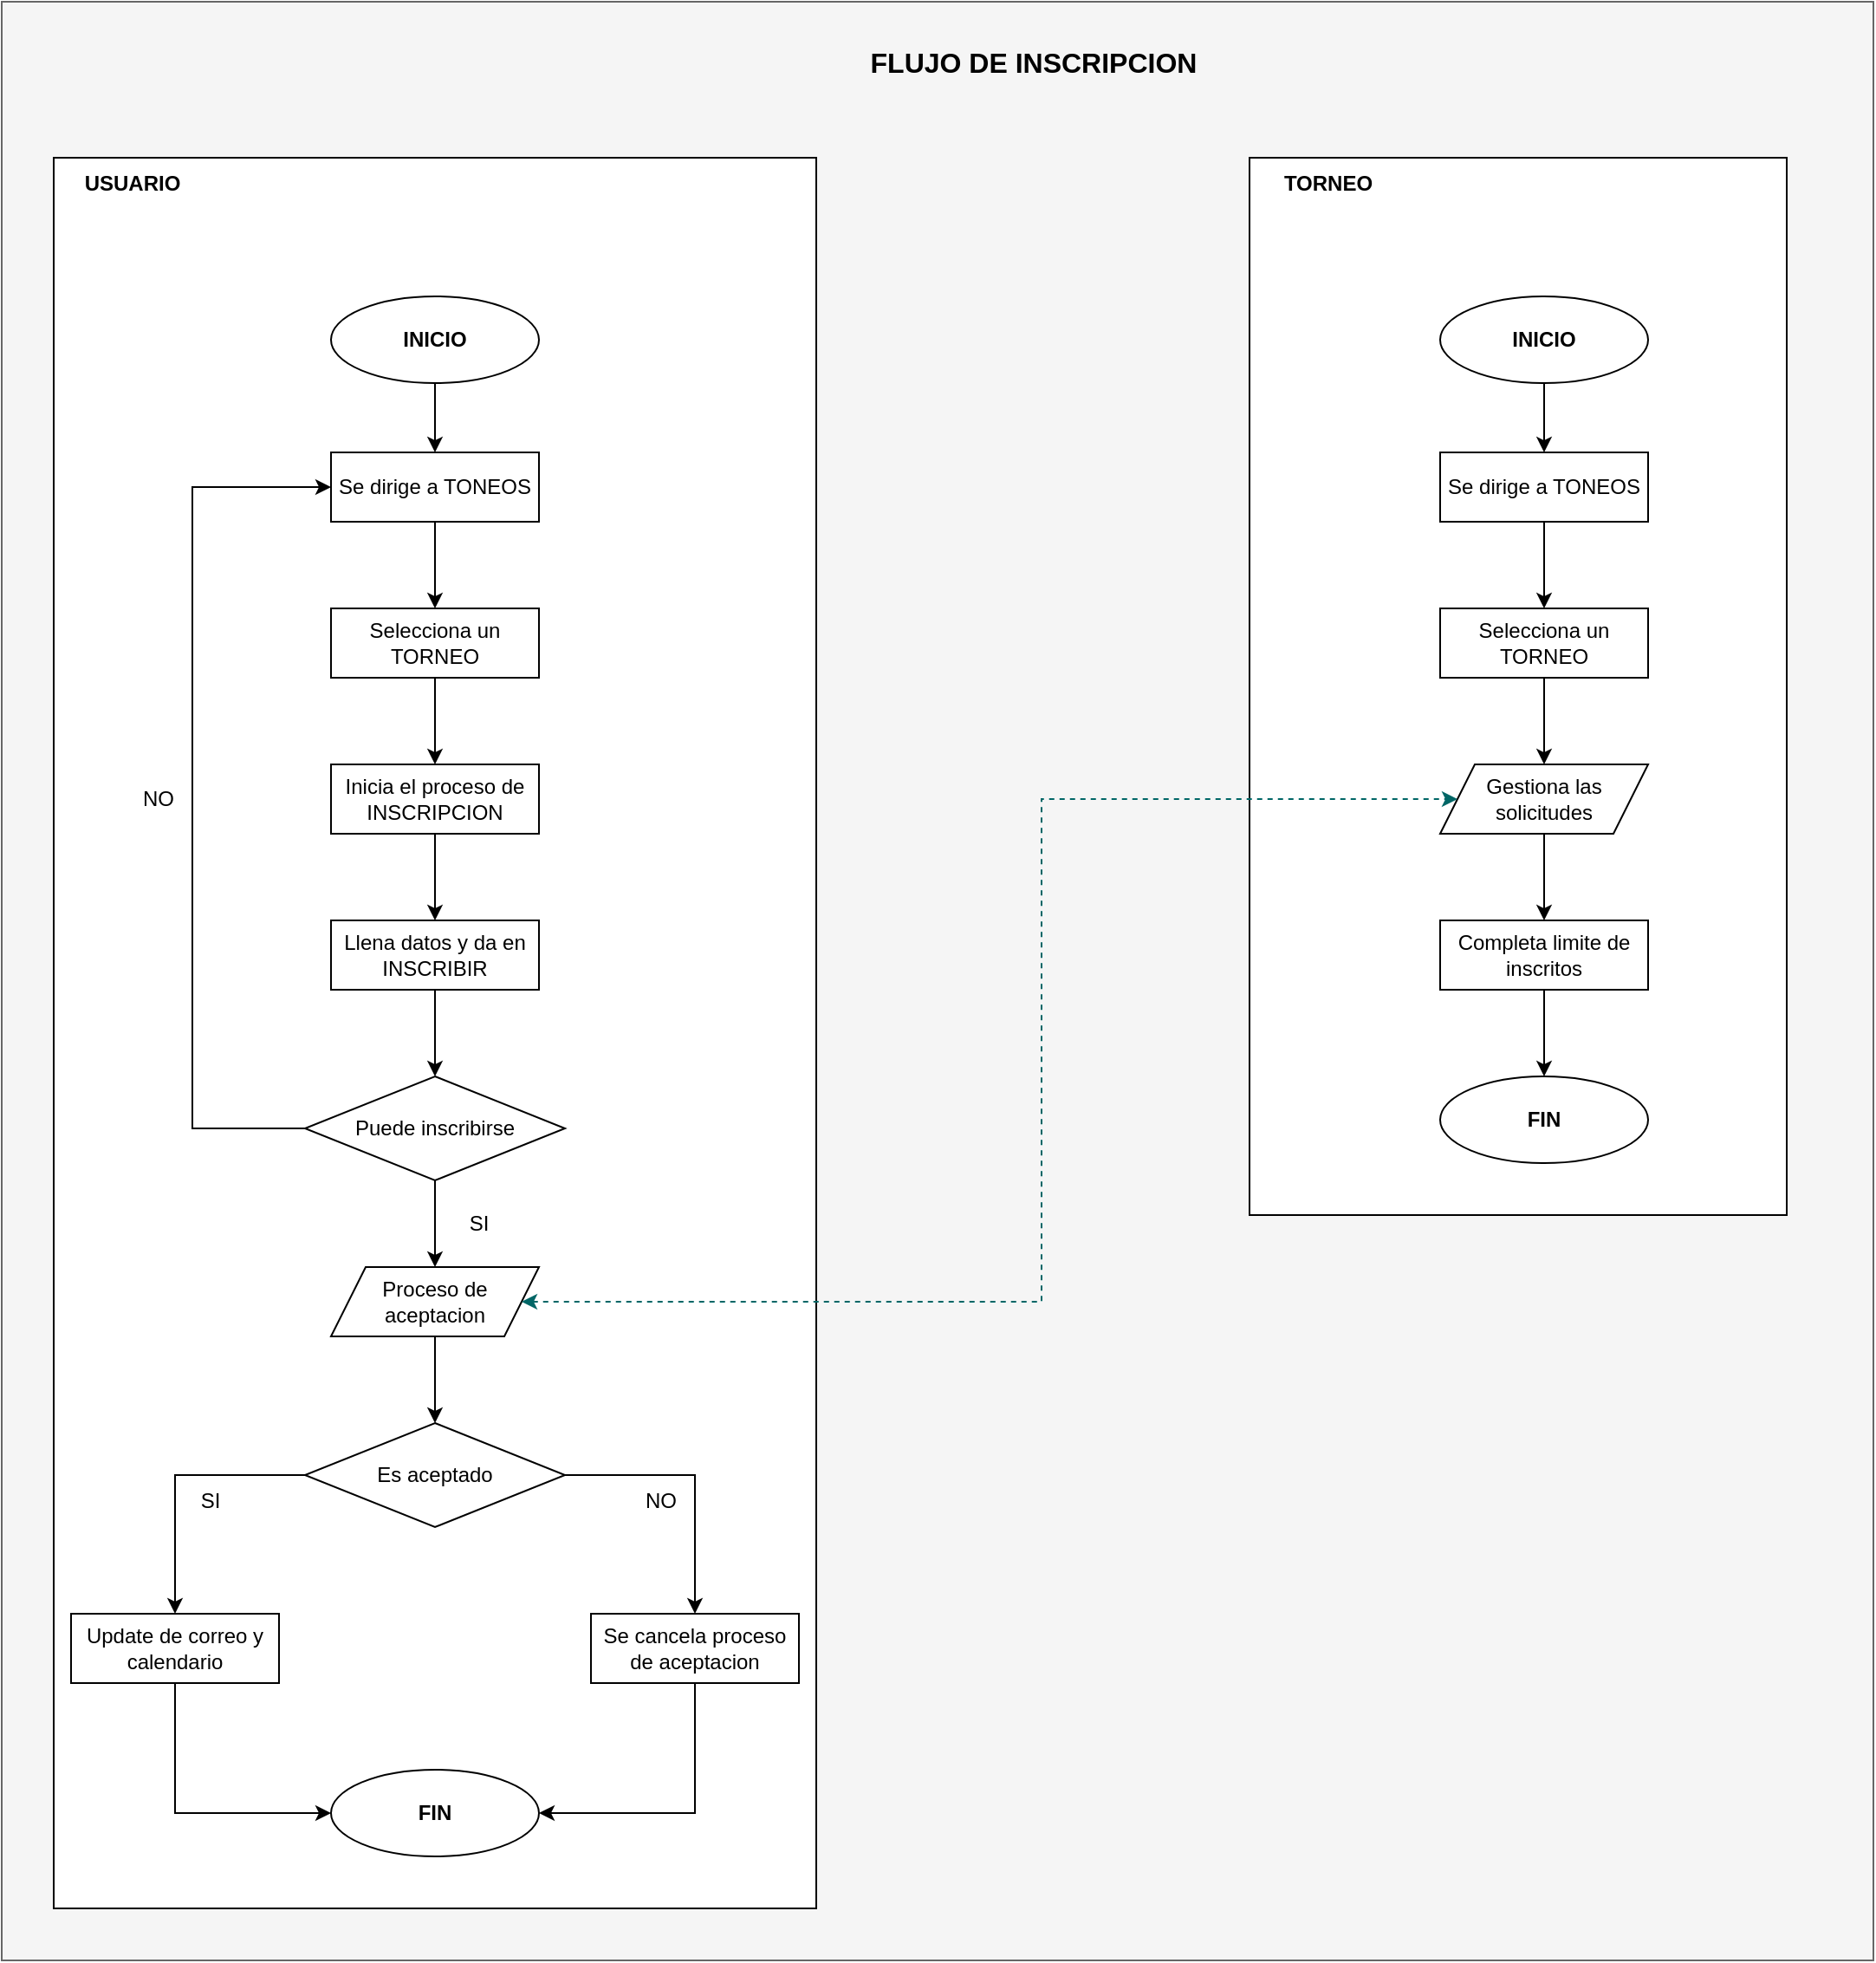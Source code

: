 <mxfile version="21.3.8" type="github">
  <diagram name="Page-1" id="Y-24xmNLAxgRaoytal5C">
    <mxGraphModel dx="2210" dy="1895" grid="1" gridSize="10" guides="1" tooltips="1" connect="1" arrows="1" fold="1" page="1" pageScale="1" pageWidth="850" pageHeight="1100" math="0" shadow="0">
      <root>
        <mxCell id="0" />
        <mxCell id="1" parent="0" />
        <mxCell id="JD_kTPQFQz83Q4ljXOue-20" value="" style="rounded=0;whiteSpace=wrap;html=1;fillColor=#f5f5f5;fontColor=#333333;strokeColor=#666666;" vertex="1" parent="1">
          <mxGeometry x="-720" y="-50" width="1080" height="1130" as="geometry" />
        </mxCell>
        <mxCell id="JD_kTPQFQz83Q4ljXOue-16" value="" style="rounded=0;whiteSpace=wrap;html=1;" vertex="1" parent="1">
          <mxGeometry y="40" width="310" height="610" as="geometry" />
        </mxCell>
        <mxCell id="JD_kTPQFQz83Q4ljXOue-2" value="" style="rounded=0;whiteSpace=wrap;html=1;" vertex="1" parent="1">
          <mxGeometry x="-690" y="40" width="440" height="1010" as="geometry" />
        </mxCell>
        <mxCell id="ZwXD3ek1ThLcZuZ4uvnD-1" value="&lt;b&gt;INICIO&lt;/b&gt;" style="ellipse;whiteSpace=wrap;html=1;" parent="1" vertex="1">
          <mxGeometry x="-530" y="120" width="120" height="50" as="geometry" />
        </mxCell>
        <mxCell id="ZwXD3ek1ThLcZuZ4uvnD-3" value="&lt;b&gt;USUARIO&lt;/b&gt;" style="text;html=1;align=center;verticalAlign=middle;resizable=0;points=[];autosize=1;strokeColor=none;fillColor=none;" parent="1" vertex="1">
          <mxGeometry x="-690" y="40" width="90" height="30" as="geometry" />
        </mxCell>
        <mxCell id="ZwXD3ek1ThLcZuZ4uvnD-5" value="Se dirige a TONEOS" style="whiteSpace=wrap;html=1;" parent="1" vertex="1">
          <mxGeometry x="-530" y="210" width="120" height="40" as="geometry" />
        </mxCell>
        <mxCell id="ZwXD3ek1ThLcZuZ4uvnD-7" value="Selecciona un TORNEO" style="whiteSpace=wrap;html=1;" parent="1" vertex="1">
          <mxGeometry x="-530" y="300" width="120" height="40" as="geometry" />
        </mxCell>
        <mxCell id="ZwXD3ek1ThLcZuZ4uvnD-8" value="Inicia el proceso de INSCRIPCION" style="whiteSpace=wrap;html=1;" parent="1" vertex="1">
          <mxGeometry x="-530" y="390" width="120" height="40" as="geometry" />
        </mxCell>
        <mxCell id="ZwXD3ek1ThLcZuZ4uvnD-9" value="Llena datos y da en INSCRIBIR" style="whiteSpace=wrap;html=1;" parent="1" vertex="1">
          <mxGeometry x="-530" y="480" width="120" height="40" as="geometry" />
        </mxCell>
        <mxCell id="ZwXD3ek1ThLcZuZ4uvnD-10" value="Puede inscribirse " style="rhombus;whiteSpace=wrap;html=1;" parent="1" vertex="1">
          <mxGeometry x="-545" y="570" width="150" height="60" as="geometry" />
        </mxCell>
        <mxCell id="ZwXD3ek1ThLcZuZ4uvnD-11" value="" style="endArrow=classic;html=1;rounded=0;exitX=0;exitY=0.5;exitDx=0;exitDy=0;entryX=0;entryY=0.5;entryDx=0;entryDy=0;" parent="1" source="ZwXD3ek1ThLcZuZ4uvnD-10" target="ZwXD3ek1ThLcZuZ4uvnD-5" edge="1">
          <mxGeometry width="50" height="50" relative="1" as="geometry">
            <mxPoint x="-660" y="570" as="sourcePoint" />
            <mxPoint x="-600" y="220" as="targetPoint" />
            <Array as="points">
              <mxPoint x="-610" y="600" />
              <mxPoint x="-610" y="230" />
            </Array>
          </mxGeometry>
        </mxCell>
        <mxCell id="ZwXD3ek1ThLcZuZ4uvnD-12" value="NO" style="text;html=1;align=center;verticalAlign=middle;resizable=0;points=[];autosize=1;strokeColor=none;fillColor=none;" parent="1" vertex="1">
          <mxGeometry x="-650" y="395" width="40" height="30" as="geometry" />
        </mxCell>
        <mxCell id="ZwXD3ek1ThLcZuZ4uvnD-13" value="Proceso de aceptacion" style="shape=parallelogram;perimeter=parallelogramPerimeter;whiteSpace=wrap;html=1;fixedSize=1;" parent="1" vertex="1">
          <mxGeometry x="-530" y="680" width="120" height="40" as="geometry" />
        </mxCell>
        <mxCell id="ZwXD3ek1ThLcZuZ4uvnD-14" value="Es aceptado" style="rhombus;whiteSpace=wrap;html=1;" parent="1" vertex="1">
          <mxGeometry x="-545" y="770" width="150" height="60" as="geometry" />
        </mxCell>
        <mxCell id="ZwXD3ek1ThLcZuZ4uvnD-16" value="Update de correo y calendario" style="whiteSpace=wrap;html=1;" parent="1" vertex="1">
          <mxGeometry x="-680" y="880" width="120" height="40" as="geometry" />
        </mxCell>
        <mxCell id="ZwXD3ek1ThLcZuZ4uvnD-17" value="" style="endArrow=classic;html=1;rounded=0;exitX=0.5;exitY=1;exitDx=0;exitDy=0;entryX=0.5;entryY=0;entryDx=0;entryDy=0;" parent="1" source="ZwXD3ek1ThLcZuZ4uvnD-1" target="ZwXD3ek1ThLcZuZ4uvnD-5" edge="1">
          <mxGeometry width="50" height="50" relative="1" as="geometry">
            <mxPoint x="-750" y="250" as="sourcePoint" />
            <mxPoint x="-700" y="200" as="targetPoint" />
          </mxGeometry>
        </mxCell>
        <mxCell id="ZwXD3ek1ThLcZuZ4uvnD-18" value="" style="endArrow=classic;html=1;rounded=0;exitX=0.5;exitY=1;exitDx=0;exitDy=0;entryX=0.5;entryY=0;entryDx=0;entryDy=0;" parent="1" source="ZwXD3ek1ThLcZuZ4uvnD-5" target="ZwXD3ek1ThLcZuZ4uvnD-7" edge="1">
          <mxGeometry width="50" height="50" relative="1" as="geometry">
            <mxPoint x="-460" y="180" as="sourcePoint" />
            <mxPoint x="-460" y="220" as="targetPoint" />
          </mxGeometry>
        </mxCell>
        <mxCell id="ZwXD3ek1ThLcZuZ4uvnD-19" value="" style="endArrow=classic;html=1;rounded=0;exitX=0.5;exitY=1;exitDx=0;exitDy=0;entryX=0.5;entryY=0;entryDx=0;entryDy=0;" parent="1" source="ZwXD3ek1ThLcZuZ4uvnD-7" target="ZwXD3ek1ThLcZuZ4uvnD-8" edge="1">
          <mxGeometry width="50" height="50" relative="1" as="geometry">
            <mxPoint x="-460" y="260" as="sourcePoint" />
            <mxPoint x="-460" y="310" as="targetPoint" />
          </mxGeometry>
        </mxCell>
        <mxCell id="ZwXD3ek1ThLcZuZ4uvnD-20" value="" style="endArrow=classic;html=1;rounded=0;exitX=0.5;exitY=1;exitDx=0;exitDy=0;entryX=0.5;entryY=0;entryDx=0;entryDy=0;" parent="1" source="ZwXD3ek1ThLcZuZ4uvnD-8" target="ZwXD3ek1ThLcZuZ4uvnD-9" edge="1">
          <mxGeometry width="50" height="50" relative="1" as="geometry">
            <mxPoint x="-460" y="350" as="sourcePoint" />
            <mxPoint x="-460" y="400" as="targetPoint" />
          </mxGeometry>
        </mxCell>
        <mxCell id="ZwXD3ek1ThLcZuZ4uvnD-21" value="" style="endArrow=classic;html=1;rounded=0;exitX=0.5;exitY=1;exitDx=0;exitDy=0;entryX=0.5;entryY=0;entryDx=0;entryDy=0;" parent="1" source="ZwXD3ek1ThLcZuZ4uvnD-9" target="ZwXD3ek1ThLcZuZ4uvnD-10" edge="1">
          <mxGeometry width="50" height="50" relative="1" as="geometry">
            <mxPoint x="-460" y="440" as="sourcePoint" />
            <mxPoint x="-460" y="490" as="targetPoint" />
          </mxGeometry>
        </mxCell>
        <mxCell id="ZwXD3ek1ThLcZuZ4uvnD-22" value="" style="endArrow=classic;html=1;rounded=0;exitX=0.5;exitY=1;exitDx=0;exitDy=0;entryX=0.5;entryY=0;entryDx=0;entryDy=0;" parent="1" source="ZwXD3ek1ThLcZuZ4uvnD-10" target="ZwXD3ek1ThLcZuZ4uvnD-13" edge="1">
          <mxGeometry width="50" height="50" relative="1" as="geometry">
            <mxPoint x="-460" y="530" as="sourcePoint" />
            <mxPoint x="-460" y="580" as="targetPoint" />
          </mxGeometry>
        </mxCell>
        <mxCell id="ZwXD3ek1ThLcZuZ4uvnD-23" value="" style="endArrow=classic;html=1;rounded=0;exitX=0.5;exitY=1;exitDx=0;exitDy=0;entryX=0.5;entryY=0;entryDx=0;entryDy=0;" parent="1" source="ZwXD3ek1ThLcZuZ4uvnD-13" target="ZwXD3ek1ThLcZuZ4uvnD-14" edge="1">
          <mxGeometry width="50" height="50" relative="1" as="geometry">
            <mxPoint x="-460" y="640" as="sourcePoint" />
            <mxPoint x="-460" y="690" as="targetPoint" />
          </mxGeometry>
        </mxCell>
        <mxCell id="ZwXD3ek1ThLcZuZ4uvnD-25" value="" style="endArrow=classic;html=1;rounded=0;exitX=0;exitY=0.5;exitDx=0;exitDy=0;entryX=0.5;entryY=0;entryDx=0;entryDy=0;" parent="1" source="ZwXD3ek1ThLcZuZ4uvnD-14" target="ZwXD3ek1ThLcZuZ4uvnD-16" edge="1">
          <mxGeometry width="50" height="50" relative="1" as="geometry">
            <mxPoint x="-460" y="730" as="sourcePoint" />
            <mxPoint x="-460" y="780" as="targetPoint" />
            <Array as="points">
              <mxPoint x="-620" y="800" />
            </Array>
          </mxGeometry>
        </mxCell>
        <mxCell id="ZwXD3ek1ThLcZuZ4uvnD-26" value="&lt;b&gt;FIN&lt;/b&gt;" style="ellipse;whiteSpace=wrap;html=1;" parent="1" vertex="1">
          <mxGeometry x="-530" y="970" width="120" height="50" as="geometry" />
        </mxCell>
        <mxCell id="ZwXD3ek1ThLcZuZ4uvnD-27" value="" style="endArrow=classic;html=1;rounded=0;exitX=0.5;exitY=1;exitDx=0;exitDy=0;entryX=0;entryY=0.5;entryDx=0;entryDy=0;" parent="1" source="ZwXD3ek1ThLcZuZ4uvnD-16" target="ZwXD3ek1ThLcZuZ4uvnD-26" edge="1">
          <mxGeometry width="50" height="50" relative="1" as="geometry">
            <mxPoint x="-460" y="840" as="sourcePoint" />
            <mxPoint x="-460" y="890" as="targetPoint" />
            <Array as="points">
              <mxPoint x="-620" y="995" />
            </Array>
          </mxGeometry>
        </mxCell>
        <mxCell id="ZwXD3ek1ThLcZuZ4uvnD-28" value="SI" style="text;html=1;align=center;verticalAlign=middle;resizable=0;points=[];autosize=1;strokeColor=none;fillColor=none;" parent="1" vertex="1">
          <mxGeometry x="-465" y="640" width="40" height="30" as="geometry" />
        </mxCell>
        <mxCell id="ZwXD3ek1ThLcZuZ4uvnD-29" value="SI" style="text;html=1;align=center;verticalAlign=middle;resizable=0;points=[];autosize=1;strokeColor=none;fillColor=none;" parent="1" vertex="1">
          <mxGeometry x="-620" y="800" width="40" height="30" as="geometry" />
        </mxCell>
        <mxCell id="ZwXD3ek1ThLcZuZ4uvnD-31" value="Se cancela proceso de aceptacion" style="whiteSpace=wrap;html=1;" parent="1" vertex="1">
          <mxGeometry x="-380" y="880" width="120" height="40" as="geometry" />
        </mxCell>
        <mxCell id="ZwXD3ek1ThLcZuZ4uvnD-32" value="" style="endArrow=classic;html=1;rounded=0;exitX=1;exitY=0.5;exitDx=0;exitDy=0;entryX=0.5;entryY=0;entryDx=0;entryDy=0;" parent="1" source="ZwXD3ek1ThLcZuZ4uvnD-14" target="ZwXD3ek1ThLcZuZ4uvnD-31" edge="1">
          <mxGeometry width="50" height="50" relative="1" as="geometry">
            <mxPoint x="-460" y="730" as="sourcePoint" />
            <mxPoint x="-460" y="780" as="targetPoint" />
            <Array as="points">
              <mxPoint x="-320" y="800" />
            </Array>
          </mxGeometry>
        </mxCell>
        <mxCell id="ZwXD3ek1ThLcZuZ4uvnD-33" value="NO" style="text;html=1;align=center;verticalAlign=middle;resizable=0;points=[];autosize=1;strokeColor=none;fillColor=none;" parent="1" vertex="1">
          <mxGeometry x="-360" y="800" width="40" height="30" as="geometry" />
        </mxCell>
        <mxCell id="ZwXD3ek1ThLcZuZ4uvnD-34" value="" style="endArrow=classic;html=1;rounded=0;exitX=0.5;exitY=1;exitDx=0;exitDy=0;entryX=1;entryY=0.5;entryDx=0;entryDy=0;" parent="1" source="ZwXD3ek1ThLcZuZ4uvnD-31" target="ZwXD3ek1ThLcZuZ4uvnD-26" edge="1">
          <mxGeometry width="50" height="50" relative="1" as="geometry">
            <mxPoint x="-320" y="940" as="sourcePoint" />
            <mxPoint x="-245" y="1020" as="targetPoint" />
            <Array as="points">
              <mxPoint x="-320" y="995" />
            </Array>
          </mxGeometry>
        </mxCell>
        <mxCell id="JD_kTPQFQz83Q4ljXOue-3" value="&lt;b&gt;INICIO&lt;/b&gt;" style="ellipse;whiteSpace=wrap;html=1;" vertex="1" parent="1">
          <mxGeometry x="110" y="120" width="120" height="50" as="geometry" />
        </mxCell>
        <mxCell id="JD_kTPQFQz83Q4ljXOue-4" value="&lt;div&gt;&lt;b&gt;TORNEO&lt;/b&gt;&lt;/div&gt;" style="text;html=1;align=center;verticalAlign=middle;resizable=0;points=[];autosize=1;strokeColor=none;fillColor=none;" vertex="1" parent="1">
          <mxGeometry x="5" y="40" width="80" height="30" as="geometry" />
        </mxCell>
        <mxCell id="JD_kTPQFQz83Q4ljXOue-5" value="&lt;font size=&quot;1&quot;&gt;&lt;b style=&quot;font-size: 16px;&quot;&gt;FLUJO DE INSCRIPCION&lt;/b&gt;&lt;/font&gt;" style="text;html=1;align=center;verticalAlign=middle;resizable=0;points=[];autosize=1;strokeColor=none;fillColor=none;" vertex="1" parent="1">
          <mxGeometry x="-250" y="-30" width="250" height="30" as="geometry" />
        </mxCell>
        <mxCell id="JD_kTPQFQz83Q4ljXOue-6" value="Se dirige a TONEOS" style="whiteSpace=wrap;html=1;" vertex="1" parent="1">
          <mxGeometry x="110" y="210" width="120" height="40" as="geometry" />
        </mxCell>
        <mxCell id="JD_kTPQFQz83Q4ljXOue-7" value="Selecciona un TORNEO" style="whiteSpace=wrap;html=1;" vertex="1" parent="1">
          <mxGeometry x="110" y="300" width="120" height="40" as="geometry" />
        </mxCell>
        <mxCell id="JD_kTPQFQz83Q4ljXOue-9" value="Gestiona las solicitudes" style="shape=parallelogram;perimeter=parallelogramPerimeter;whiteSpace=wrap;html=1;fixedSize=1;" vertex="1" parent="1">
          <mxGeometry x="110" y="390" width="120" height="40" as="geometry" />
        </mxCell>
        <mxCell id="JD_kTPQFQz83Q4ljXOue-10" value="Completa limite de inscritos" style="rounded=0;whiteSpace=wrap;html=1;" vertex="1" parent="1">
          <mxGeometry x="110" y="480" width="120" height="40" as="geometry" />
        </mxCell>
        <mxCell id="JD_kTPQFQz83Q4ljXOue-11" value="&lt;b&gt;FIN&lt;/b&gt;" style="ellipse;whiteSpace=wrap;html=1;" vertex="1" parent="1">
          <mxGeometry x="110" y="570" width="120" height="50" as="geometry" />
        </mxCell>
        <mxCell id="JD_kTPQFQz83Q4ljXOue-12" value="" style="endArrow=classic;html=1;rounded=0;exitX=0.5;exitY=1;exitDx=0;exitDy=0;entryX=0.5;entryY=0;entryDx=0;entryDy=0;" edge="1" parent="1" source="JD_kTPQFQz83Q4ljXOue-6" target="JD_kTPQFQz83Q4ljXOue-7">
          <mxGeometry width="50" height="50" relative="1" as="geometry">
            <mxPoint x="-20" y="400" as="sourcePoint" />
            <mxPoint x="30" y="350" as="targetPoint" />
          </mxGeometry>
        </mxCell>
        <mxCell id="JD_kTPQFQz83Q4ljXOue-13" value="" style="endArrow=classic;html=1;rounded=0;exitX=0.5;exitY=1;exitDx=0;exitDy=0;entryX=0.5;entryY=0;entryDx=0;entryDy=0;" edge="1" parent="1" source="JD_kTPQFQz83Q4ljXOue-7" target="JD_kTPQFQz83Q4ljXOue-9">
          <mxGeometry width="50" height="50" relative="1" as="geometry">
            <mxPoint x="180" y="260" as="sourcePoint" />
            <mxPoint x="180" y="310" as="targetPoint" />
          </mxGeometry>
        </mxCell>
        <mxCell id="JD_kTPQFQz83Q4ljXOue-14" value="" style="endArrow=classic;html=1;rounded=0;exitX=0.5;exitY=1;exitDx=0;exitDy=0;entryX=0.5;entryY=0;entryDx=0;entryDy=0;" edge="1" parent="1" source="JD_kTPQFQz83Q4ljXOue-9" target="JD_kTPQFQz83Q4ljXOue-10">
          <mxGeometry width="50" height="50" relative="1" as="geometry">
            <mxPoint x="180" y="350" as="sourcePoint" />
            <mxPoint x="180" y="400" as="targetPoint" />
          </mxGeometry>
        </mxCell>
        <mxCell id="JD_kTPQFQz83Q4ljXOue-15" value="" style="endArrow=classic;html=1;rounded=0;exitX=0.5;exitY=1;exitDx=0;exitDy=0;entryX=0.5;entryY=0;entryDx=0;entryDy=0;" edge="1" parent="1" source="JD_kTPQFQz83Q4ljXOue-10" target="JD_kTPQFQz83Q4ljXOue-11">
          <mxGeometry width="50" height="50" relative="1" as="geometry">
            <mxPoint x="180" y="440" as="sourcePoint" />
            <mxPoint x="180" y="490" as="targetPoint" />
          </mxGeometry>
        </mxCell>
        <mxCell id="JD_kTPQFQz83Q4ljXOue-17" value="" style="endArrow=classic;html=1;rounded=0;exitX=0.5;exitY=1;exitDx=0;exitDy=0;" edge="1" parent="1" source="JD_kTPQFQz83Q4ljXOue-3">
          <mxGeometry width="50" height="50" relative="1" as="geometry">
            <mxPoint x="180" y="260" as="sourcePoint" />
            <mxPoint x="170" y="210" as="targetPoint" />
          </mxGeometry>
        </mxCell>
        <mxCell id="JD_kTPQFQz83Q4ljXOue-19" value="" style="endArrow=classic;startArrow=classic;html=1;rounded=0;entryX=0;entryY=0.5;entryDx=0;entryDy=0;dashed=1;fillColor=#e1d5e7;strokeColor=#006666;" edge="1" parent="1" target="JD_kTPQFQz83Q4ljXOue-9">
          <mxGeometry width="50" height="50" relative="1" as="geometry">
            <mxPoint x="-420" y="700" as="sourcePoint" />
            <mxPoint x="-120" y="240" as="targetPoint" />
            <Array as="points">
              <mxPoint x="-120" y="700" />
              <mxPoint x="-120" y="410" />
            </Array>
          </mxGeometry>
        </mxCell>
      </root>
    </mxGraphModel>
  </diagram>
</mxfile>
